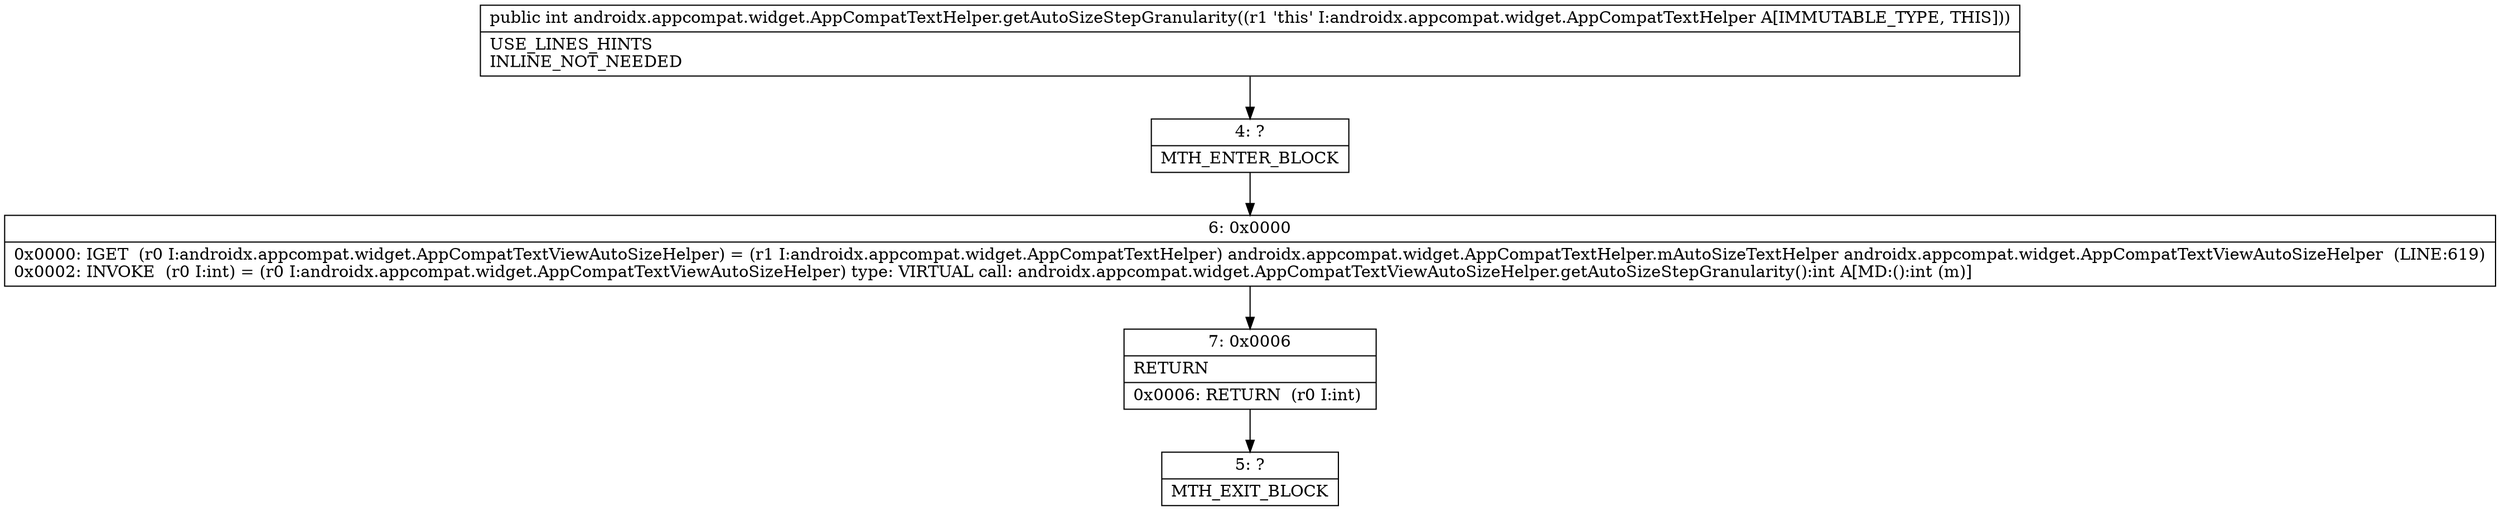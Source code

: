 digraph "CFG forandroidx.appcompat.widget.AppCompatTextHelper.getAutoSizeStepGranularity()I" {
Node_4 [shape=record,label="{4\:\ ?|MTH_ENTER_BLOCK\l}"];
Node_6 [shape=record,label="{6\:\ 0x0000|0x0000: IGET  (r0 I:androidx.appcompat.widget.AppCompatTextViewAutoSizeHelper) = (r1 I:androidx.appcompat.widget.AppCompatTextHelper) androidx.appcompat.widget.AppCompatTextHelper.mAutoSizeTextHelper androidx.appcompat.widget.AppCompatTextViewAutoSizeHelper  (LINE:619)\l0x0002: INVOKE  (r0 I:int) = (r0 I:androidx.appcompat.widget.AppCompatTextViewAutoSizeHelper) type: VIRTUAL call: androidx.appcompat.widget.AppCompatTextViewAutoSizeHelper.getAutoSizeStepGranularity():int A[MD:():int (m)]\l}"];
Node_7 [shape=record,label="{7\:\ 0x0006|RETURN\l|0x0006: RETURN  (r0 I:int) \l}"];
Node_5 [shape=record,label="{5\:\ ?|MTH_EXIT_BLOCK\l}"];
MethodNode[shape=record,label="{public int androidx.appcompat.widget.AppCompatTextHelper.getAutoSizeStepGranularity((r1 'this' I:androidx.appcompat.widget.AppCompatTextHelper A[IMMUTABLE_TYPE, THIS]))  | USE_LINES_HINTS\lINLINE_NOT_NEEDED\l}"];
MethodNode -> Node_4;Node_4 -> Node_6;
Node_6 -> Node_7;
Node_7 -> Node_5;
}

